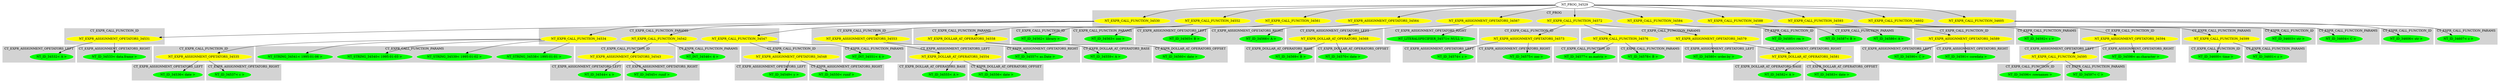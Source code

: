 digraph {

subgraph cluster0 {
 node [style=filled,color=white];
 style=filled;
 color=lightgrey;
 label = "CT_PROG";

"NT_EXPR_CALL_FUNCTION_34530"
 [fillcolor = yellow]
"NT_EXPR_CALL_FUNCTION_34552"
 [fillcolor = yellow]
"NT_EXPR_CALL_FUNCTION_34561"
 [fillcolor = yellow]
"NT_EXPR_ASSIGNMENT_OPETATORS_34564"
 [fillcolor = yellow]
"NT_EXPR_ASSIGNMENT_OPETATORS_34567"
 [fillcolor = yellow]
"NT_EXPR_CALL_FUNCTION_34572"
 [fillcolor = yellow]
"NT_EXPR_CALL_FUNCTION_34584"
 [fillcolor = yellow]
"NT_EXPR_CALL_FUNCTION_34588"
 [fillcolor = yellow]
"NT_EXPR_CALL_FUNCTION_34593"
 [fillcolor = yellow]
"NT_EXPR_CALL_FUNCTION_34602"
 [fillcolor = yellow]
"NT_EXPR_CALL_FUNCTION_34605"
 [fillcolor = yellow]
}
"NT_PROG_34529"->"NT_EXPR_CALL_FUNCTION_34530"
subgraph cluster1 {
 node [style=filled,color=white];
 style=filled;
 color=lightgrey;
 label = "CT_EXPR_CALL_FUNCTION_ID";

"NT_EXPR_ASSIGNMENT_OPETATORS_34531"
 [fillcolor = yellow]
}
subgraph cluster2 {
 node [style=filled,color=white];
 style=filled;
 color=lightgrey;
 label = "CT_EXPR_CALL_FUNCTION_PARAMS";

"NT_EXPR_CALL_FUNCTION_34534"
 [fillcolor = yellow]
"NT_EXPR_CALL_FUNCTION_34542"
 [fillcolor = yellow]
"NT_EXPR_CALL_FUNCTION_34547"
 [fillcolor = yellow]
}
"NT_EXPR_CALL_FUNCTION_34530"->"NT_EXPR_ASSIGNMENT_OPETATORS_34531"
subgraph cluster3 {
 node [style=filled,color=white];
 style=filled;
 color=lightgrey;
 label = "CT_EXPR_ASSIGNMENT_OPETATORS_LEFT";

"NT_ID_34532< A >"
 [fillcolor = green]
}
subgraph cluster4 {
 node [style=filled,color=white];
 style=filled;
 color=lightgrey;
 label = "CT_EXPR_ASSIGNMENT_OPETATORS_RIGHT";

"NT_ID_34533< data.frame >"
 [fillcolor = green]
}
"NT_EXPR_ASSIGNMENT_OPETATORS_34531"->"NT_ID_34532< A >"
"NT_EXPR_ASSIGNMENT_OPETATORS_34531"->"NT_ID_34533< data.frame >"
"NT_EXPR_CALL_FUNCTION_34530"->"NT_EXPR_CALL_FUNCTION_34534"
subgraph cluster5 {
 node [style=filled,color=white];
 style=filled;
 color=lightgrey;
 label = "CT_EXPR_CALL_FUNCTION_ID";

"NT_EXPR_ASSIGNMENT_OPETATORS_34535"
 [fillcolor = yellow]
}
subgraph cluster6 {
 node [style=filled,color=white];
 style=filled;
 color=lightgrey;
 label = "CT_EXPR_CALL_FUNCTION_PARAMS";

"NT_STRING_34538< 1995-01-01 >"
 [fillcolor = green]
"NT_STRING_34539< 1995-01-02 >"
 [fillcolor = green]
"NT_STRING_34540< 1995-01-03 >"
 [fillcolor = green]
"NT_STRING_34541< 1995-01-06 >"
 [fillcolor = green]
}
"NT_EXPR_CALL_FUNCTION_34534"->"NT_EXPR_ASSIGNMENT_OPETATORS_34535"
subgraph cluster7 {
 node [style=filled,color=white];
 style=filled;
 color=lightgrey;
 label = "CT_EXPR_ASSIGNMENT_OPETATORS_LEFT";

"NT_ID_34536< date >"
 [fillcolor = green]
}
subgraph cluster8 {
 node [style=filled,color=white];
 style=filled;
 color=lightgrey;
 label = "CT_EXPR_ASSIGNMENT_OPETATORS_RIGHT";

"NT_ID_34537< c >"
 [fillcolor = green]
}
"NT_EXPR_ASSIGNMENT_OPETATORS_34535"->"NT_ID_34536< date >"
"NT_EXPR_ASSIGNMENT_OPETATORS_34535"->"NT_ID_34537< c >"
"NT_EXPR_CALL_FUNCTION_34534"->"NT_STRING_34538< 1995-01-01 >"
"NT_EXPR_CALL_FUNCTION_34534"->"NT_STRING_34539< 1995-01-02 >"
"NT_EXPR_CALL_FUNCTION_34534"->"NT_STRING_34540< 1995-01-03 >"
"NT_EXPR_CALL_FUNCTION_34534"->"NT_STRING_34541< 1995-01-06 >"
"NT_EXPR_CALL_FUNCTION_34530"->"NT_EXPR_CALL_FUNCTION_34542"
subgraph cluster9 {
 node [style=filled,color=white];
 style=filled;
 color=lightgrey;
 label = "CT_EXPR_CALL_FUNCTION_ID";

"NT_EXPR_ASSIGNMENT_OPETATORS_34543"
 [fillcolor = yellow]
}
subgraph cluster10 {
 node [style=filled,color=white];
 style=filled;
 color=lightgrey;
 label = "CT_EXPR_CALL_FUNCTION_PARAMS";

"NT_INT_34546< 4 >"
 [fillcolor = green]
}
"NT_EXPR_CALL_FUNCTION_34542"->"NT_EXPR_ASSIGNMENT_OPETATORS_34543"
subgraph cluster11 {
 node [style=filled,color=white];
 style=filled;
 color=lightgrey;
 label = "CT_EXPR_ASSIGNMENT_OPETATORS_LEFT";

"NT_ID_34544< x >"
 [fillcolor = green]
}
subgraph cluster12 {
 node [style=filled,color=white];
 style=filled;
 color=lightgrey;
 label = "CT_EXPR_ASSIGNMENT_OPETATORS_RIGHT";

"NT_ID_34545< runif >"
 [fillcolor = green]
}
"NT_EXPR_ASSIGNMENT_OPETATORS_34543"->"NT_ID_34544< x >"
"NT_EXPR_ASSIGNMENT_OPETATORS_34543"->"NT_ID_34545< runif >"
"NT_EXPR_CALL_FUNCTION_34542"->"NT_INT_34546< 4 >"
"NT_EXPR_CALL_FUNCTION_34530"->"NT_EXPR_CALL_FUNCTION_34547"
subgraph cluster13 {
 node [style=filled,color=white];
 style=filled;
 color=lightgrey;
 label = "CT_EXPR_CALL_FUNCTION_ID";

"NT_EXPR_ASSIGNMENT_OPETATORS_34548"
 [fillcolor = yellow]
}
subgraph cluster14 {
 node [style=filled,color=white];
 style=filled;
 color=lightgrey;
 label = "CT_EXPR_CALL_FUNCTION_PARAMS";

"NT_INT_34551< 4 >"
 [fillcolor = green]
}
"NT_EXPR_CALL_FUNCTION_34547"->"NT_EXPR_ASSIGNMENT_OPETATORS_34548"
subgraph cluster15 {
 node [style=filled,color=white];
 style=filled;
 color=lightgrey;
 label = "CT_EXPR_ASSIGNMENT_OPETATORS_LEFT";

"NT_ID_34549< y >"
 [fillcolor = green]
}
subgraph cluster16 {
 node [style=filled,color=white];
 style=filled;
 color=lightgrey;
 label = "CT_EXPR_ASSIGNMENT_OPETATORS_RIGHT";

"NT_ID_34550< runif >"
 [fillcolor = green]
}
"NT_EXPR_ASSIGNMENT_OPETATORS_34548"->"NT_ID_34549< y >"
"NT_EXPR_ASSIGNMENT_OPETATORS_34548"->"NT_ID_34550< runif >"
"NT_EXPR_CALL_FUNCTION_34547"->"NT_INT_34551< 4 >"
"NT_PROG_34529"->"NT_EXPR_CALL_FUNCTION_34552"
subgraph cluster17 {
 node [style=filled,color=white];
 style=filled;
 color=lightgrey;
 label = "CT_EXPR_CALL_FUNCTION_ID";

"NT_EXPR_ASSIGNMENT_OPETATORS_34553"
 [fillcolor = yellow]
}
subgraph cluster18 {
 node [style=filled,color=white];
 style=filled;
 color=lightgrey;
 label = "CT_EXPR_CALL_FUNCTION_PARAMS";

"NT_EXPR_DOLLAR_AT_OPERATORS_34558"
 [fillcolor = yellow]
}
"NT_EXPR_CALL_FUNCTION_34552"->"NT_EXPR_ASSIGNMENT_OPETATORS_34553"
subgraph cluster19 {
 node [style=filled,color=white];
 style=filled;
 color=lightgrey;
 label = "CT_EXPR_ASSIGNMENT_OPETATORS_LEFT";

"NT_EXPR_DOLLAR_AT_OPERATORS_34554"
 [fillcolor = yellow]
}
subgraph cluster20 {
 node [style=filled,color=white];
 style=filled;
 color=lightgrey;
 label = "CT_EXPR_ASSIGNMENT_OPETATORS_RIGHT";

"NT_ID_34557< as.Date >"
 [fillcolor = green]
}
"NT_EXPR_ASSIGNMENT_OPETATORS_34553"->"NT_EXPR_DOLLAR_AT_OPERATORS_34554"
subgraph cluster21 {
 node [style=filled,color=white];
 style=filled;
 color=lightgrey;
 label = "CT_EXPR_DOLLAR_AT_OPERATORS_BASE";

"NT_ID_34555< A >"
 [fillcolor = green]
}
subgraph cluster22 {
 node [style=filled,color=white];
 style=filled;
 color=lightgrey;
 label = "CT_EXPR_DOLLAR_AT_OPERATORS_OFFSET";

"NT_ID_34556< date >"
 [fillcolor = green]
}
"NT_EXPR_DOLLAR_AT_OPERATORS_34554"->"NT_ID_34555< A >"
"NT_EXPR_DOLLAR_AT_OPERATORS_34554"->"NT_ID_34556< date >"
"NT_EXPR_ASSIGNMENT_OPETATORS_34553"->"NT_ID_34557< as.Date >"
"NT_EXPR_CALL_FUNCTION_34552"->"NT_EXPR_DOLLAR_AT_OPERATORS_34558"
subgraph cluster23 {
 node [style=filled,color=white];
 style=filled;
 color=lightgrey;
 label = "CT_EXPR_DOLLAR_AT_OPERATORS_BASE";

"NT_ID_34559< A >"
 [fillcolor = green]
}
subgraph cluster24 {
 node [style=filled,color=white];
 style=filled;
 color=lightgrey;
 label = "CT_EXPR_DOLLAR_AT_OPERATORS_OFFSET";

"NT_ID_34560< date >"
 [fillcolor = green]
}
"NT_EXPR_DOLLAR_AT_OPERATORS_34558"->"NT_ID_34559< A >"
"NT_EXPR_DOLLAR_AT_OPERATORS_34558"->"NT_ID_34560< date >"
"NT_PROG_34529"->"NT_EXPR_CALL_FUNCTION_34561"
subgraph cluster25 {
 node [style=filled,color=white];
 style=filled;
 color=lightgrey;
 label = "CT_EXPR_CALL_FUNCTION_ID";

"NT_ID_34562< library >"
 [fillcolor = green]
}
subgraph cluster26 {
 node [style=filled,color=white];
 style=filled;
 color=lightgrey;
 label = "CT_EXPR_CALL_FUNCTION_PARAMS";

"NT_ID_34563< zoo >"
 [fillcolor = green]
}
"NT_EXPR_CALL_FUNCTION_34561"->"NT_ID_34562< library >"
"NT_EXPR_CALL_FUNCTION_34561"->"NT_ID_34563< zoo >"
"NT_PROG_34529"->"NT_EXPR_ASSIGNMENT_OPETATORS_34564"
subgraph cluster27 {
 node [style=filled,color=white];
 style=filled;
 color=lightgrey;
 label = "CT_EXPR_ASSIGNMENT_OPETATORS_LEFT";

"NT_ID_34565< B >"
 [fillcolor = green]
}
subgraph cluster28 {
 node [style=filled,color=white];
 style=filled;
 color=lightgrey;
 label = "CT_EXPR_ASSIGNMENT_OPETATORS_RIGHT";

"NT_ID_34566< A >"
 [fillcolor = green]
}
"NT_EXPR_ASSIGNMENT_OPETATORS_34564"->"NT_ID_34565< B >"
"NT_EXPR_ASSIGNMENT_OPETATORS_34564"->"NT_ID_34566< A >"
"NT_PROG_34529"->"NT_EXPR_ASSIGNMENT_OPETATORS_34567"
subgraph cluster29 {
 node [style=filled,color=white];
 style=filled;
 color=lightgrey;
 label = "CT_EXPR_ASSIGNMENT_OPETATORS_LEFT";

"NT_EXPR_DOLLAR_AT_OPERATORS_34568"
 [fillcolor = yellow]
}
subgraph cluster30 {
 node [style=filled,color=white];
 style=filled;
 color=lightgrey;
 label = "CT_EXPR_ASSIGNMENT_OPETATORS_RIGHT";

"NT_LITERALSPECIFIER_34571< NULL >"
 [fillcolor = green]
}
"NT_EXPR_ASSIGNMENT_OPETATORS_34567"->"NT_EXPR_DOLLAR_AT_OPERATORS_34568"
subgraph cluster31 {
 node [style=filled,color=white];
 style=filled;
 color=lightgrey;
 label = "CT_EXPR_DOLLAR_AT_OPERATORS_BASE";

"NT_ID_34569< B >"
 [fillcolor = green]
}
subgraph cluster32 {
 node [style=filled,color=white];
 style=filled;
 color=lightgrey;
 label = "CT_EXPR_DOLLAR_AT_OPERATORS_OFFSET";

"NT_ID_34570< date >"
 [fillcolor = green]
}
"NT_EXPR_DOLLAR_AT_OPERATORS_34568"->"NT_ID_34569< B >"
"NT_EXPR_DOLLAR_AT_OPERATORS_34568"->"NT_ID_34570< date >"
"NT_EXPR_ASSIGNMENT_OPETATORS_34567"->"NT_LITERALSPECIFIER_34571< NULL >"
"NT_PROG_34529"->"NT_EXPR_CALL_FUNCTION_34572"
subgraph cluster33 {
 node [style=filled,color=white];
 style=filled;
 color=lightgrey;
 label = "CT_EXPR_CALL_FUNCTION_ID";

"NT_EXPR_ASSIGNMENT_OPETATORS_34573"
 [fillcolor = yellow]
}
subgraph cluster34 {
 node [style=filled,color=white];
 style=filled;
 color=lightgrey;
 label = "CT_EXPR_CALL_FUNCTION_PARAMS";

"NT_EXPR_CALL_FUNCTION_34576"
 [fillcolor = yellow]
"NT_EXPR_ASSIGNMENT_OPETATORS_34579"
 [fillcolor = yellow]
}
"NT_EXPR_CALL_FUNCTION_34572"->"NT_EXPR_ASSIGNMENT_OPETATORS_34573"
subgraph cluster35 {
 node [style=filled,color=white];
 style=filled;
 color=lightgrey;
 label = "CT_EXPR_ASSIGNMENT_OPETATORS_LEFT";

"NT_ID_34574< z >"
 [fillcolor = green]
}
subgraph cluster36 {
 node [style=filled,color=white];
 style=filled;
 color=lightgrey;
 label = "CT_EXPR_ASSIGNMENT_OPETATORS_RIGHT";

"NT_ID_34575< zoo >"
 [fillcolor = green]
}
"NT_EXPR_ASSIGNMENT_OPETATORS_34573"->"NT_ID_34574< z >"
"NT_EXPR_ASSIGNMENT_OPETATORS_34573"->"NT_ID_34575< zoo >"
"NT_EXPR_CALL_FUNCTION_34572"->"NT_EXPR_CALL_FUNCTION_34576"
subgraph cluster37 {
 node [style=filled,color=white];
 style=filled;
 color=lightgrey;
 label = "CT_EXPR_CALL_FUNCTION_ID";

"NT_ID_34577< as.matrix >"
 [fillcolor = green]
}
subgraph cluster38 {
 node [style=filled,color=white];
 style=filled;
 color=lightgrey;
 label = "CT_EXPR_CALL_FUNCTION_PARAMS";

"NT_ID_34578< B >"
 [fillcolor = green]
}
"NT_EXPR_CALL_FUNCTION_34576"->"NT_ID_34577< as.matrix >"
"NT_EXPR_CALL_FUNCTION_34576"->"NT_ID_34578< B >"
"NT_EXPR_CALL_FUNCTION_34572"->"NT_EXPR_ASSIGNMENT_OPETATORS_34579"
subgraph cluster39 {
 node [style=filled,color=white];
 style=filled;
 color=lightgrey;
 label = "CT_EXPR_ASSIGNMENT_OPETATORS_LEFT";

"NT_ID_34580< order.by >"
 [fillcolor = green]
}
subgraph cluster40 {
 node [style=filled,color=white];
 style=filled;
 color=lightgrey;
 label = "CT_EXPR_ASSIGNMENT_OPETATORS_RIGHT";

"NT_EXPR_DOLLAR_AT_OPERATORS_34581"
 [fillcolor = yellow]
}
"NT_EXPR_ASSIGNMENT_OPETATORS_34579"->"NT_ID_34580< order.by >"
"NT_EXPR_ASSIGNMENT_OPETATORS_34579"->"NT_EXPR_DOLLAR_AT_OPERATORS_34581"
subgraph cluster41 {
 node [style=filled,color=white];
 style=filled;
 color=lightgrey;
 label = "CT_EXPR_DOLLAR_AT_OPERATORS_BASE";

"NT_ID_34582< A >"
 [fillcolor = green]
}
subgraph cluster42 {
 node [style=filled,color=white];
 style=filled;
 color=lightgrey;
 label = "CT_EXPR_DOLLAR_AT_OPERATORS_OFFSET";

"NT_ID_34583< date >"
 [fillcolor = green]
}
"NT_EXPR_DOLLAR_AT_OPERATORS_34581"->"NT_ID_34582< A >"
"NT_EXPR_DOLLAR_AT_OPERATORS_34581"->"NT_ID_34583< date >"
"NT_PROG_34529"->"NT_EXPR_CALL_FUNCTION_34584"
subgraph cluster43 {
 node [style=filled,color=white];
 style=filled;
 color=lightgrey;
 label = "CT_EXPR_CALL_FUNCTION_ID";

"NT_ID_34585< rm >"
 [fillcolor = green]
}
subgraph cluster44 {
 node [style=filled,color=white];
 style=filled;
 color=lightgrey;
 label = "CT_EXPR_CALL_FUNCTION_PARAMS";

"NT_ID_34586< A >"
 [fillcolor = green]
"NT_ID_34587< B >"
 [fillcolor = green]
}
"NT_EXPR_CALL_FUNCTION_34584"->"NT_ID_34585< rm >"
"NT_EXPR_CALL_FUNCTION_34584"->"NT_ID_34586< A >"
"NT_EXPR_CALL_FUNCTION_34584"->"NT_ID_34587< B >"
"NT_PROG_34529"->"NT_EXPR_CALL_FUNCTION_34588"
subgraph cluster45 {
 node [style=filled,color=white];
 style=filled;
 color=lightgrey;
 label = "CT_EXPR_CALL_FUNCTION_ID";

"NT_EXPR_ASSIGNMENT_OPETATORS_34589"
 [fillcolor = yellow]
}
subgraph cluster46 {
 node [style=filled,color=white];
 style=filled;
 color=lightgrey;
 label = "CT_EXPR_CALL_FUNCTION_PARAMS";

"NT_ID_34592< z >"
 [fillcolor = green]
}
"NT_EXPR_CALL_FUNCTION_34588"->"NT_EXPR_ASSIGNMENT_OPETATORS_34589"
subgraph cluster47 {
 node [style=filled,color=white];
 style=filled;
 color=lightgrey;
 label = "CT_EXPR_ASSIGNMENT_OPETATORS_LEFT";

"NT_ID_34590< C >"
 [fillcolor = green]
}
subgraph cluster48 {
 node [style=filled,color=white];
 style=filled;
 color=lightgrey;
 label = "CT_EXPR_ASSIGNMENT_OPETATORS_RIGHT";

"NT_ID_34591< coredata >"
 [fillcolor = green]
}
"NT_EXPR_ASSIGNMENT_OPETATORS_34589"->"NT_ID_34590< C >"
"NT_EXPR_ASSIGNMENT_OPETATORS_34589"->"NT_ID_34591< coredata >"
"NT_EXPR_CALL_FUNCTION_34588"->"NT_ID_34592< z >"
"NT_PROG_34529"->"NT_EXPR_CALL_FUNCTION_34593"
subgraph cluster49 {
 node [style=filled,color=white];
 style=filled;
 color=lightgrey;
 label = "CT_EXPR_CALL_FUNCTION_ID";

"NT_EXPR_ASSIGNMENT_OPETATORS_34594"
 [fillcolor = yellow]
}
subgraph cluster50 {
 node [style=filled,color=white];
 style=filled;
 color=lightgrey;
 label = "CT_EXPR_CALL_FUNCTION_PARAMS";

"NT_EXPR_CALL_FUNCTION_34599"
 [fillcolor = yellow]
}
"NT_EXPR_CALL_FUNCTION_34593"->"NT_EXPR_ASSIGNMENT_OPETATORS_34594"
subgraph cluster51 {
 node [style=filled,color=white];
 style=filled;
 color=lightgrey;
 label = "CT_EXPR_ASSIGNMENT_OPETATORS_LEFT";

"NT_EXPR_CALL_FUNCTION_34595"
 [fillcolor = yellow]
}
subgraph cluster52 {
 node [style=filled,color=white];
 style=filled;
 color=lightgrey;
 label = "CT_EXPR_ASSIGNMENT_OPETATORS_RIGHT";

"NT_ID_34598< as.character >"
 [fillcolor = green]
}
"NT_EXPR_ASSIGNMENT_OPETATORS_34594"->"NT_EXPR_CALL_FUNCTION_34595"
subgraph cluster53 {
 node [style=filled,color=white];
 style=filled;
 color=lightgrey;
 label = "CT_EXPR_CALL_FUNCTION_ID";

"NT_ID_34596< rownames >"
 [fillcolor = green]
}
subgraph cluster54 {
 node [style=filled,color=white];
 style=filled;
 color=lightgrey;
 label = "CT_EXPR_CALL_FUNCTION_PARAMS";

"NT_ID_34597< C >"
 [fillcolor = green]
}
"NT_EXPR_CALL_FUNCTION_34595"->"NT_ID_34596< rownames >"
"NT_EXPR_CALL_FUNCTION_34595"->"NT_ID_34597< C >"
"NT_EXPR_ASSIGNMENT_OPETATORS_34594"->"NT_ID_34598< as.character >"
"NT_EXPR_CALL_FUNCTION_34593"->"NT_EXPR_CALL_FUNCTION_34599"
subgraph cluster55 {
 node [style=filled,color=white];
 style=filled;
 color=lightgrey;
 label = "CT_EXPR_CALL_FUNCTION_ID";

"NT_ID_34600< time >"
 [fillcolor = green]
}
subgraph cluster56 {
 node [style=filled,color=white];
 style=filled;
 color=lightgrey;
 label = "CT_EXPR_CALL_FUNCTION_PARAMS";

"NT_ID_34601< z >"
 [fillcolor = green]
}
"NT_EXPR_CALL_FUNCTION_34599"->"NT_ID_34600< time >"
"NT_EXPR_CALL_FUNCTION_34599"->"NT_ID_34601< z >"
"NT_PROG_34529"->"NT_EXPR_CALL_FUNCTION_34602"
subgraph cluster57 {
 node [style=filled,color=white];
 style=filled;
 color=lightgrey;
 label = "CT_EXPR_CALL_FUNCTION_ID";

"NT_ID_34603< str >"
 [fillcolor = green]
}
subgraph cluster58 {
 node [style=filled,color=white];
 style=filled;
 color=lightgrey;
 label = "CT_EXPR_CALL_FUNCTION_PARAMS";

"NT_ID_34604< C >"
 [fillcolor = green]
}
"NT_EXPR_CALL_FUNCTION_34602"->"NT_ID_34603< str >"
"NT_EXPR_CALL_FUNCTION_34602"->"NT_ID_34604< C >"
"NT_PROG_34529"->"NT_EXPR_CALL_FUNCTION_34605"
subgraph cluster59 {
 node [style=filled,color=white];
 style=filled;
 color=lightgrey;
 label = "CT_EXPR_CALL_FUNCTION_ID";

"NT_ID_34606< str >"
 [fillcolor = green]
}
subgraph cluster60 {
 node [style=filled,color=white];
 style=filled;
 color=lightgrey;
 label = "CT_EXPR_CALL_FUNCTION_PARAMS";

"NT_ID_34607< z >"
 [fillcolor = green]
}
"NT_EXPR_CALL_FUNCTION_34605"->"NT_ID_34606< str >"
"NT_EXPR_CALL_FUNCTION_34605"->"NT_ID_34607< z >"
}
